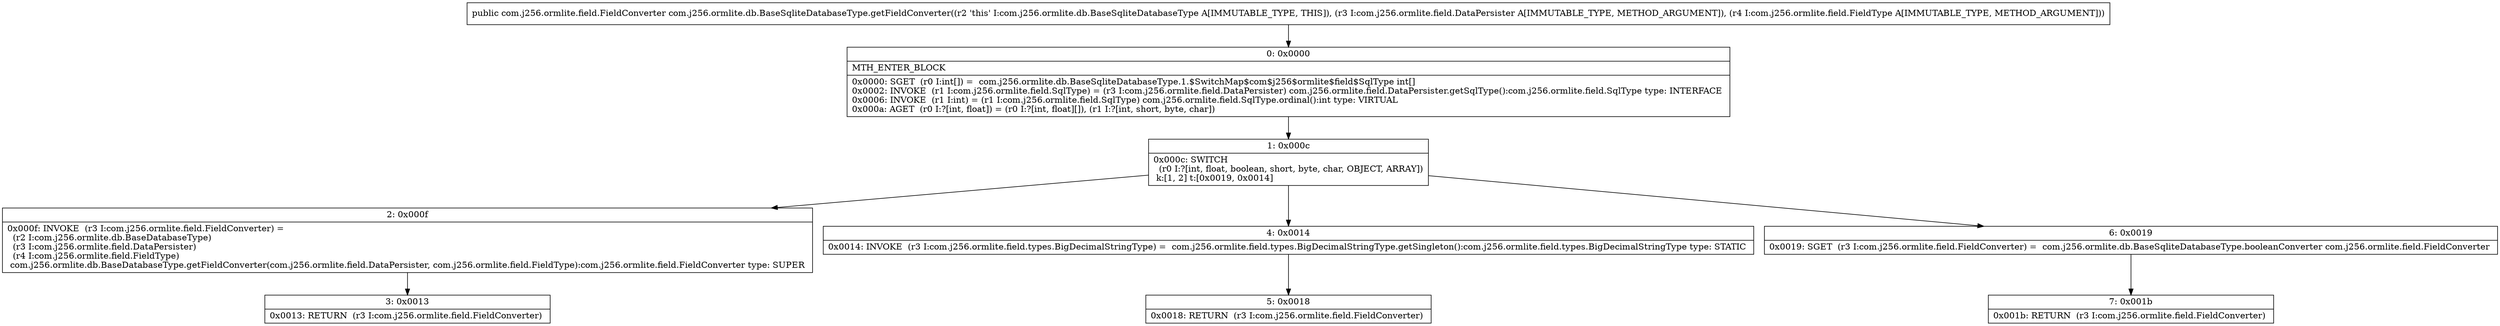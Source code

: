 digraph "CFG forcom.j256.ormlite.db.BaseSqliteDatabaseType.getFieldConverter(Lcom\/j256\/ormlite\/field\/DataPersister;Lcom\/j256\/ormlite\/field\/FieldType;)Lcom\/j256\/ormlite\/field\/FieldConverter;" {
Node_0 [shape=record,label="{0\:\ 0x0000|MTH_ENTER_BLOCK\l|0x0000: SGET  (r0 I:int[]) =  com.j256.ormlite.db.BaseSqliteDatabaseType.1.$SwitchMap$com$j256$ormlite$field$SqlType int[] \l0x0002: INVOKE  (r1 I:com.j256.ormlite.field.SqlType) = (r3 I:com.j256.ormlite.field.DataPersister) com.j256.ormlite.field.DataPersister.getSqlType():com.j256.ormlite.field.SqlType type: INTERFACE \l0x0006: INVOKE  (r1 I:int) = (r1 I:com.j256.ormlite.field.SqlType) com.j256.ormlite.field.SqlType.ordinal():int type: VIRTUAL \l0x000a: AGET  (r0 I:?[int, float]) = (r0 I:?[int, float][]), (r1 I:?[int, short, byte, char]) \l}"];
Node_1 [shape=record,label="{1\:\ 0x000c|0x000c: SWITCH  \l  (r0 I:?[int, float, boolean, short, byte, char, OBJECT, ARRAY])\l k:[1, 2] t:[0x0019, 0x0014] \l}"];
Node_2 [shape=record,label="{2\:\ 0x000f|0x000f: INVOKE  (r3 I:com.j256.ormlite.field.FieldConverter) = \l  (r2 I:com.j256.ormlite.db.BaseDatabaseType)\l  (r3 I:com.j256.ormlite.field.DataPersister)\l  (r4 I:com.j256.ormlite.field.FieldType)\l com.j256.ormlite.db.BaseDatabaseType.getFieldConverter(com.j256.ormlite.field.DataPersister, com.j256.ormlite.field.FieldType):com.j256.ormlite.field.FieldConverter type: SUPER \l}"];
Node_3 [shape=record,label="{3\:\ 0x0013|0x0013: RETURN  (r3 I:com.j256.ormlite.field.FieldConverter) \l}"];
Node_4 [shape=record,label="{4\:\ 0x0014|0x0014: INVOKE  (r3 I:com.j256.ormlite.field.types.BigDecimalStringType) =  com.j256.ormlite.field.types.BigDecimalStringType.getSingleton():com.j256.ormlite.field.types.BigDecimalStringType type: STATIC \l}"];
Node_5 [shape=record,label="{5\:\ 0x0018|0x0018: RETURN  (r3 I:com.j256.ormlite.field.FieldConverter) \l}"];
Node_6 [shape=record,label="{6\:\ 0x0019|0x0019: SGET  (r3 I:com.j256.ormlite.field.FieldConverter) =  com.j256.ormlite.db.BaseSqliteDatabaseType.booleanConverter com.j256.ormlite.field.FieldConverter \l}"];
Node_7 [shape=record,label="{7\:\ 0x001b|0x001b: RETURN  (r3 I:com.j256.ormlite.field.FieldConverter) \l}"];
MethodNode[shape=record,label="{public com.j256.ormlite.field.FieldConverter com.j256.ormlite.db.BaseSqliteDatabaseType.getFieldConverter((r2 'this' I:com.j256.ormlite.db.BaseSqliteDatabaseType A[IMMUTABLE_TYPE, THIS]), (r3 I:com.j256.ormlite.field.DataPersister A[IMMUTABLE_TYPE, METHOD_ARGUMENT]), (r4 I:com.j256.ormlite.field.FieldType A[IMMUTABLE_TYPE, METHOD_ARGUMENT])) }"];
MethodNode -> Node_0;
Node_0 -> Node_1;
Node_1 -> Node_2;
Node_1 -> Node_4;
Node_1 -> Node_6;
Node_2 -> Node_3;
Node_4 -> Node_5;
Node_6 -> Node_7;
}

